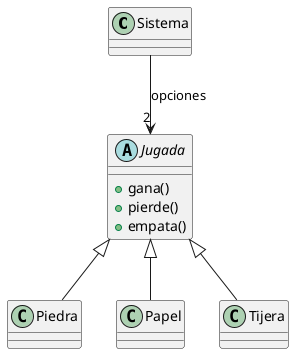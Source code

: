 @startuml

class Sistema{
}

class Piedra {
}

class Papel {
}

class Tijera {
}

abstract Jugada{
+ gana()
+ pierde()
+ empata()
}

Sistema --> "2" Jugada : opciones
Jugada <|-- Piedra
Jugada <|-- Papel
Jugada <|-- Tijera

@enduml